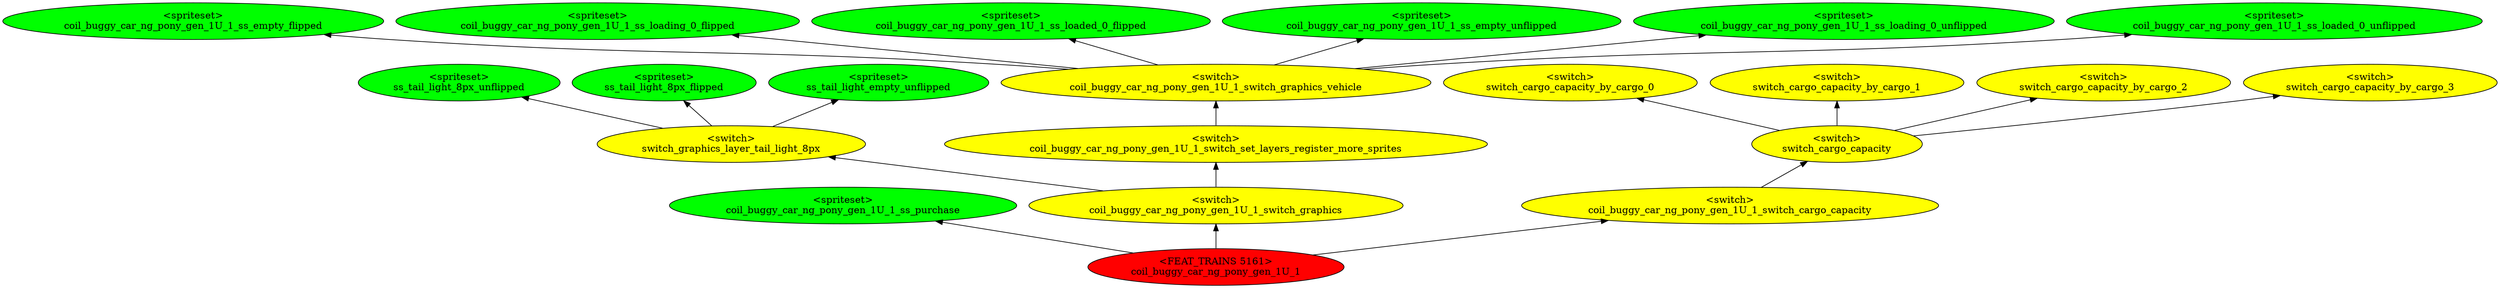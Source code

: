 digraph {
rankdir="BT"
ss_tail_light_8px_unflipped [fillcolor=green style="filled" label="<spriteset>\nss_tail_light_8px_unflipped"]
ss_tail_light_8px_flipped [fillcolor=green style="filled" label="<spriteset>\nss_tail_light_8px_flipped"]
ss_tail_light_empty_unflipped [fillcolor=green style="filled" label="<spriteset>\nss_tail_light_empty_unflipped"]
switch_graphics_layer_tail_light_8px [fillcolor=yellow style="filled" label="<switch>\nswitch_graphics_layer_tail_light_8px"]
switch_cargo_capacity_by_cargo_0 [fillcolor=yellow style="filled" label="<switch>\nswitch_cargo_capacity_by_cargo_0"]
switch_cargo_capacity_by_cargo_1 [fillcolor=yellow style="filled" label="<switch>\nswitch_cargo_capacity_by_cargo_1"]
switch_cargo_capacity_by_cargo_2 [fillcolor=yellow style="filled" label="<switch>\nswitch_cargo_capacity_by_cargo_2"]
switch_cargo_capacity_by_cargo_3 [fillcolor=yellow style="filled" label="<switch>\nswitch_cargo_capacity_by_cargo_3"]
switch_cargo_capacity [fillcolor=yellow style="filled" label="<switch>\nswitch_cargo_capacity"]
coil_buggy_car_ng_pony_gen_1U_1_ss_empty_flipped [fillcolor=green style="filled" label="<spriteset>\ncoil_buggy_car_ng_pony_gen_1U_1_ss_empty_flipped"]
coil_buggy_car_ng_pony_gen_1U_1_ss_loading_0_flipped [fillcolor=green style="filled" label="<spriteset>\ncoil_buggy_car_ng_pony_gen_1U_1_ss_loading_0_flipped"]
coil_buggy_car_ng_pony_gen_1U_1_ss_loaded_0_flipped [fillcolor=green style="filled" label="<spriteset>\ncoil_buggy_car_ng_pony_gen_1U_1_ss_loaded_0_flipped"]
coil_buggy_car_ng_pony_gen_1U_1_ss_empty_unflipped [fillcolor=green style="filled" label="<spriteset>\ncoil_buggy_car_ng_pony_gen_1U_1_ss_empty_unflipped"]
coil_buggy_car_ng_pony_gen_1U_1_ss_loading_0_unflipped [fillcolor=green style="filled" label="<spriteset>\ncoil_buggy_car_ng_pony_gen_1U_1_ss_loading_0_unflipped"]
coil_buggy_car_ng_pony_gen_1U_1_ss_loaded_0_unflipped [fillcolor=green style="filled" label="<spriteset>\ncoil_buggy_car_ng_pony_gen_1U_1_ss_loaded_0_unflipped"]
coil_buggy_car_ng_pony_gen_1U_1_switch_graphics_vehicle [fillcolor=yellow style="filled" label="<switch>\ncoil_buggy_car_ng_pony_gen_1U_1_switch_graphics_vehicle"]
coil_buggy_car_ng_pony_gen_1U_1_ss_purchase [fillcolor=green style="filled" label="<spriteset>\ncoil_buggy_car_ng_pony_gen_1U_1_ss_purchase"]
coil_buggy_car_ng_pony_gen_1U_1_switch_set_layers_register_more_sprites [fillcolor=yellow style="filled" label="<switch>\ncoil_buggy_car_ng_pony_gen_1U_1_switch_set_layers_register_more_sprites"]
coil_buggy_car_ng_pony_gen_1U_1_switch_graphics [fillcolor=yellow style="filled" label="<switch>\ncoil_buggy_car_ng_pony_gen_1U_1_switch_graphics"]
coil_buggy_car_ng_pony_gen_1U_1_switch_cargo_capacity [fillcolor=yellow style="filled" label="<switch>\ncoil_buggy_car_ng_pony_gen_1U_1_switch_cargo_capacity"]
coil_buggy_car_ng_pony_gen_1U_1 [fillcolor=red style="filled" label="<FEAT_TRAINS 5161>\ncoil_buggy_car_ng_pony_gen_1U_1"]
coil_buggy_car_ng_pony_gen_1U_1_switch_graphics_vehicle->coil_buggy_car_ng_pony_gen_1U_1_ss_loaded_0_flipped
coil_buggy_car_ng_pony_gen_1U_1->coil_buggy_car_ng_pony_gen_1U_1_switch_graphics
switch_graphics_layer_tail_light_8px->ss_tail_light_empty_unflipped
switch_graphics_layer_tail_light_8px->ss_tail_light_8px_unflipped
coil_buggy_car_ng_pony_gen_1U_1_switch_cargo_capacity->switch_cargo_capacity
switch_graphics_layer_tail_light_8px->ss_tail_light_8px_flipped
coil_buggy_car_ng_pony_gen_1U_1_switch_graphics_vehicle->coil_buggy_car_ng_pony_gen_1U_1_ss_empty_unflipped
coil_buggy_car_ng_pony_gen_1U_1->coil_buggy_car_ng_pony_gen_1U_1_ss_purchase
switch_cargo_capacity->switch_cargo_capacity_by_cargo_1
coil_buggy_car_ng_pony_gen_1U_1_switch_graphics_vehicle->coil_buggy_car_ng_pony_gen_1U_1_ss_empty_flipped
coil_buggy_car_ng_pony_gen_1U_1_switch_set_layers_register_more_sprites->coil_buggy_car_ng_pony_gen_1U_1_switch_graphics_vehicle
switch_cargo_capacity->switch_cargo_capacity_by_cargo_3
switch_cargo_capacity->switch_cargo_capacity_by_cargo_0
coil_buggy_car_ng_pony_gen_1U_1_switch_graphics->switch_graphics_layer_tail_light_8px
coil_buggy_car_ng_pony_gen_1U_1_switch_graphics_vehicle->coil_buggy_car_ng_pony_gen_1U_1_ss_loading_0_unflipped
coil_buggy_car_ng_pony_gen_1U_1_switch_graphics->coil_buggy_car_ng_pony_gen_1U_1_switch_set_layers_register_more_sprites
coil_buggy_car_ng_pony_gen_1U_1->coil_buggy_car_ng_pony_gen_1U_1_switch_cargo_capacity
coil_buggy_car_ng_pony_gen_1U_1_switch_graphics_vehicle->coil_buggy_car_ng_pony_gen_1U_1_ss_loading_0_flipped
switch_cargo_capacity->switch_cargo_capacity_by_cargo_2
coil_buggy_car_ng_pony_gen_1U_1_switch_graphics_vehicle->coil_buggy_car_ng_pony_gen_1U_1_ss_loaded_0_unflipped
}
